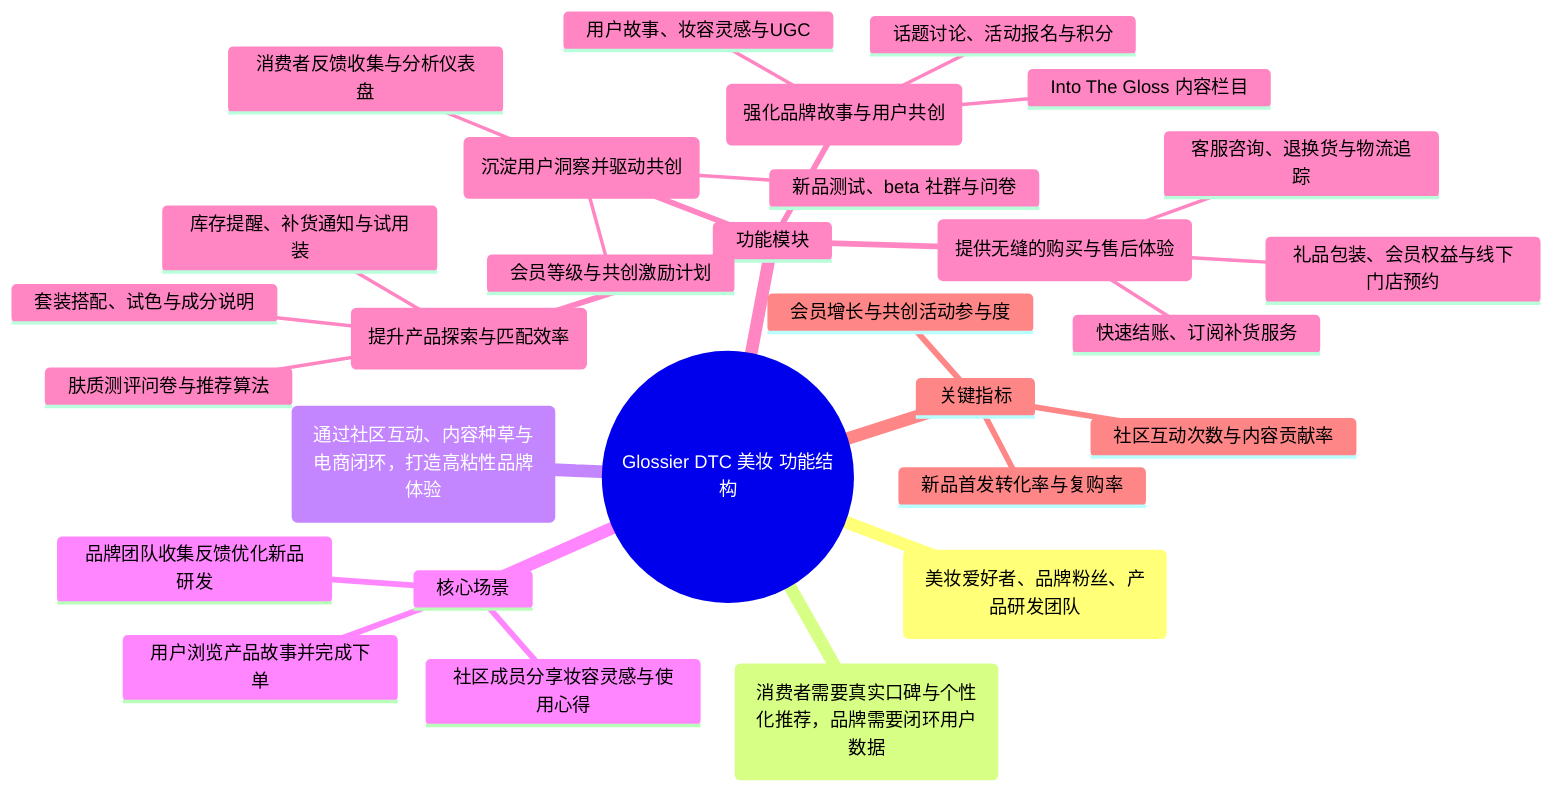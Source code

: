 %% Auto-generated by scripts/generate_assets.py
mindmap
  root((Glossier DTC 美妆 功能结构))
    目标用户(美妆爱好者、品牌粉丝、产品研发团队)
    核心痛点(消费者需要真实口碑与个性化推荐，品牌需要闭环用户数据)
    价值主张(通过社区互动、内容种草与电商闭环，打造高粘性品牌体验)
    核心场景
      用户浏览产品故事并完成下单
      社区成员分享妆容灵感与使用心得
      品牌团队收集反馈优化新品研发
    功能模块
      品牌内容与社区(强化品牌故事与用户共创)
        Into The Gloss 内容栏目
        用户故事、妆容灵感与UGC
        话题讨论、活动报名与积分
      产品体验与推荐(提升产品探索与匹配效率)
        肤质测评问卷与推荐算法
        套装搭配、试色与成分说明
        库存提醒、补货通知与试用装
      购物流程与服务(提供无缝的购买与售后体验)
        快速结账、订阅补货服务
        礼品包装、会员权益与线下门店预约
        客服咨询、退换货与物流追踪
      数据洞察与共创(沉淀用户洞察并驱动共创)
        消费者反馈收集与分析仪表盘
        新品测试、beta 社群与问卷
        会员等级与共创激励计划
    关键指标
      社区互动次数与内容贡献率
      新品首发转化率与复购率
      会员增长与共创活动参与度